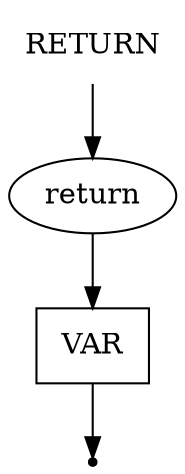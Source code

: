 digraph RETURN {
    start [label=RETURN shape=plaintext]
    key_return [label="return" shape=oval]
    var [label=VAR shape=box]
    end [label="" shape=point]
    start -> key_return
    key_return -> var
    var -> end
}